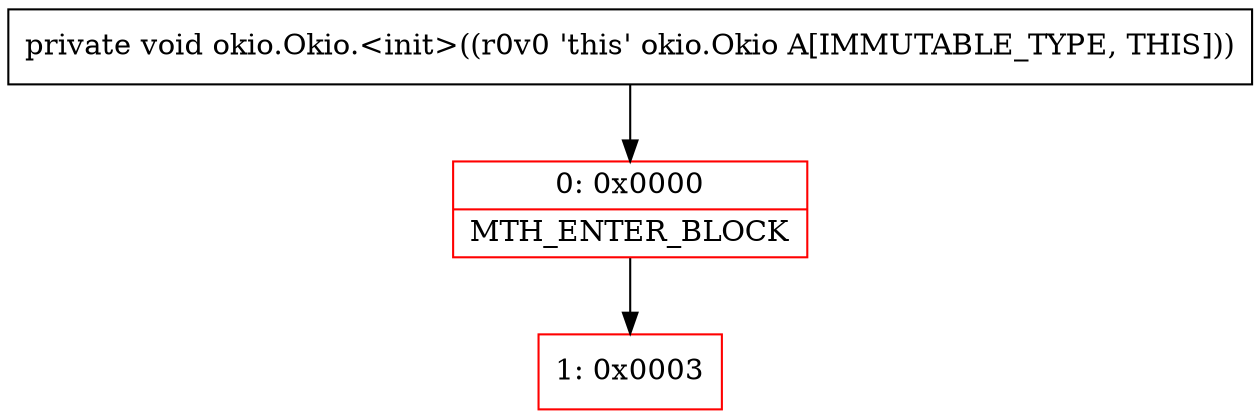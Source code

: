 digraph "CFG forokio.Okio.\<init\>()V" {
subgraph cluster_Region_1908535082 {
label = "R(0)";
node [shape=record,color=blue];
}
Node_0 [shape=record,color=red,label="{0\:\ 0x0000|MTH_ENTER_BLOCK\l}"];
Node_1 [shape=record,color=red,label="{1\:\ 0x0003}"];
MethodNode[shape=record,label="{private void okio.Okio.\<init\>((r0v0 'this' okio.Okio A[IMMUTABLE_TYPE, THIS])) }"];
MethodNode -> Node_0;
Node_0 -> Node_1;
}

